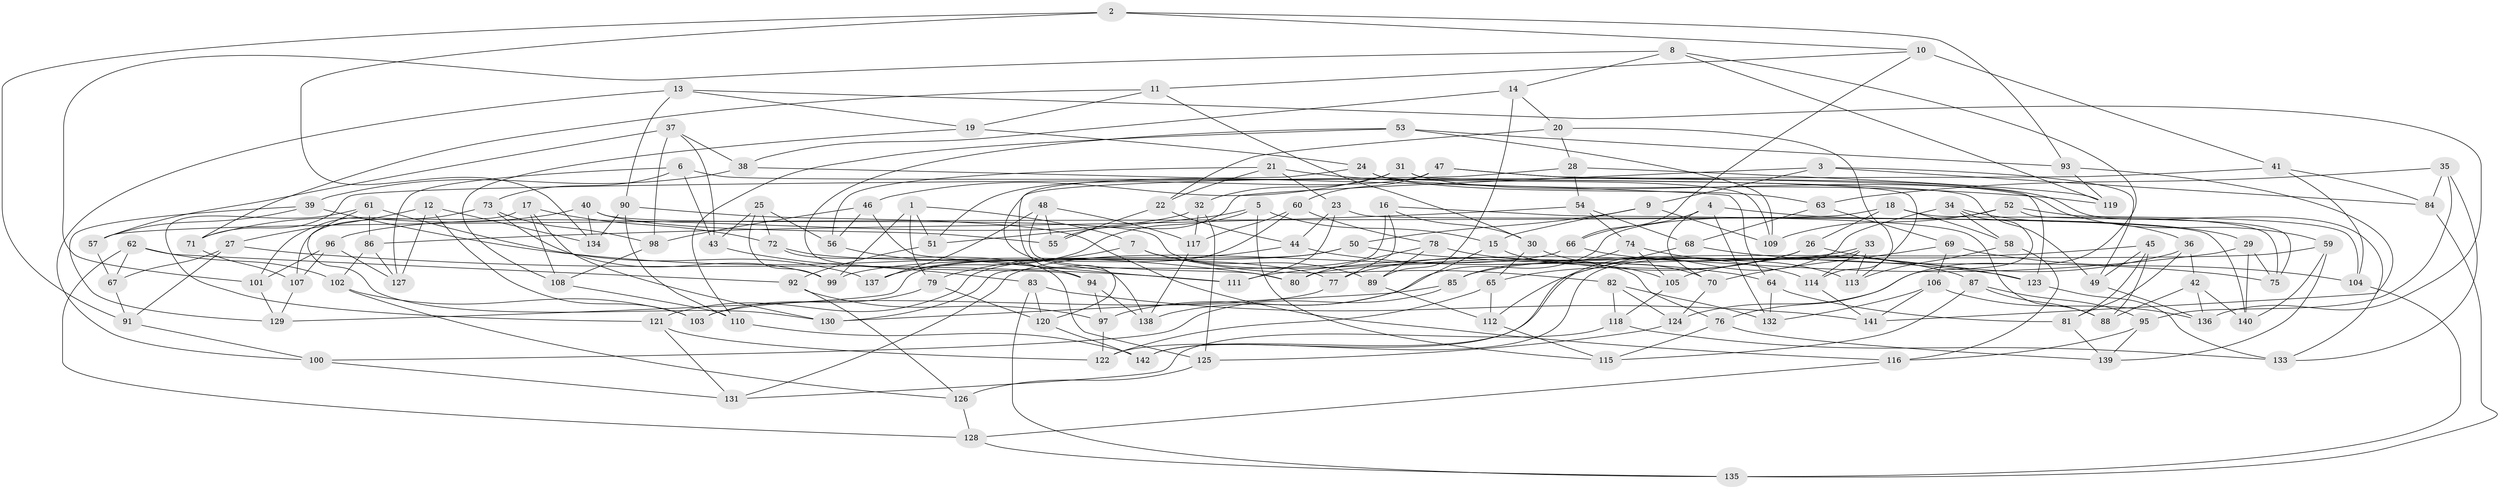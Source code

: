 // Generated by graph-tools (version 1.1) at 2025/56/03/09/25 04:56:12]
// undirected, 142 vertices, 284 edges
graph export_dot {
graph [start="1"]
  node [color=gray90,style=filled];
  1;
  2;
  3;
  4;
  5;
  6;
  7;
  8;
  9;
  10;
  11;
  12;
  13;
  14;
  15;
  16;
  17;
  18;
  19;
  20;
  21;
  22;
  23;
  24;
  25;
  26;
  27;
  28;
  29;
  30;
  31;
  32;
  33;
  34;
  35;
  36;
  37;
  38;
  39;
  40;
  41;
  42;
  43;
  44;
  45;
  46;
  47;
  48;
  49;
  50;
  51;
  52;
  53;
  54;
  55;
  56;
  57;
  58;
  59;
  60;
  61;
  62;
  63;
  64;
  65;
  66;
  67;
  68;
  69;
  70;
  71;
  72;
  73;
  74;
  75;
  76;
  77;
  78;
  79;
  80;
  81;
  82;
  83;
  84;
  85;
  86;
  87;
  88;
  89;
  90;
  91;
  92;
  93;
  94;
  95;
  96;
  97;
  98;
  99;
  100;
  101;
  102;
  103;
  104;
  105;
  106;
  107;
  108;
  109;
  110;
  111;
  112;
  113;
  114;
  115;
  116;
  117;
  118;
  119;
  120;
  121;
  122;
  123;
  124;
  125;
  126;
  127;
  128;
  129;
  130;
  131;
  132;
  133;
  134;
  135;
  136;
  137;
  138;
  139;
  140;
  141;
  142;
  1 -- 7;
  1 -- 51;
  1 -- 99;
  1 -- 79;
  2 -- 93;
  2 -- 134;
  2 -- 91;
  2 -- 10;
  3 -- 55;
  3 -- 9;
  3 -- 49;
  3 -- 84;
  4 -- 66;
  4 -- 29;
  4 -- 70;
  4 -- 132;
  5 -- 15;
  5 -- 115;
  5 -- 51;
  5 -- 137;
  6 -- 49;
  6 -- 73;
  6 -- 43;
  6 -- 127;
  7 -- 82;
  7 -- 89;
  7 -- 137;
  8 -- 124;
  8 -- 101;
  8 -- 119;
  8 -- 14;
  9 -- 50;
  9 -- 15;
  9 -- 109;
  10 -- 41;
  10 -- 11;
  10 -- 66;
  11 -- 30;
  11 -- 71;
  11 -- 19;
  12 -- 103;
  12 -- 134;
  12 -- 127;
  12 -- 27;
  13 -- 100;
  13 -- 90;
  13 -- 19;
  13 -- 136;
  14 -- 89;
  14 -- 20;
  14 -- 38;
  15 -- 105;
  15 -- 138;
  16 -- 88;
  16 -- 77;
  16 -- 30;
  16 -- 130;
  17 -- 108;
  17 -- 107;
  17 -- 130;
  17 -- 72;
  18 -- 58;
  18 -- 26;
  18 -- 57;
  18 -- 75;
  19 -- 24;
  19 -- 108;
  20 -- 28;
  20 -- 114;
  20 -- 22;
  21 -- 119;
  21 -- 23;
  21 -- 56;
  21 -- 22;
  22 -- 55;
  22 -- 44;
  23 -- 140;
  23 -- 44;
  23 -- 111;
  24 -- 109;
  24 -- 138;
  24 -- 63;
  25 -- 99;
  25 -- 43;
  25 -- 56;
  25 -- 72;
  26 -- 123;
  26 -- 77;
  26 -- 65;
  27 -- 91;
  27 -- 111;
  27 -- 67;
  28 -- 54;
  28 -- 119;
  28 -- 120;
  29 -- 140;
  29 -- 111;
  29 -- 75;
  30 -- 65;
  30 -- 70;
  31 -- 113;
  31 -- 59;
  31 -- 32;
  31 -- 46;
  32 -- 125;
  32 -- 117;
  32 -- 96;
  33 -- 114;
  33 -- 142;
  33 -- 112;
  33 -- 113;
  34 -- 122;
  34 -- 36;
  34 -- 76;
  34 -- 58;
  35 -- 63;
  35 -- 84;
  35 -- 133;
  35 -- 95;
  36 -- 81;
  36 -- 42;
  36 -- 105;
  37 -- 43;
  37 -- 98;
  37 -- 38;
  37 -- 57;
  38 -- 39;
  38 -- 64;
  39 -- 129;
  39 -- 80;
  39 -- 57;
  40 -- 55;
  40 -- 76;
  40 -- 134;
  40 -- 71;
  41 -- 104;
  41 -- 71;
  41 -- 84;
  42 -- 88;
  42 -- 140;
  42 -- 136;
  43 -- 83;
  44 -- 79;
  44 -- 64;
  45 -- 85;
  45 -- 88;
  45 -- 49;
  45 -- 81;
  46 -- 56;
  46 -- 111;
  46 -- 98;
  47 -- 123;
  47 -- 60;
  47 -- 51;
  47 -- 133;
  48 -- 117;
  48 -- 55;
  48 -- 80;
  48 -- 137;
  49 -- 136;
  50 -- 121;
  50 -- 123;
  50 -- 99;
  51 -- 92;
  52 -- 97;
  52 -- 109;
  52 -- 104;
  52 -- 75;
  53 -- 93;
  53 -- 109;
  53 -- 94;
  53 -- 110;
  54 -- 74;
  54 -- 86;
  54 -- 68;
  56 -- 94;
  57 -- 67;
  58 -- 113;
  58 -- 116;
  59 -- 140;
  59 -- 139;
  59 -- 80;
  60 -- 117;
  60 -- 129;
  60 -- 78;
  61 -- 137;
  61 -- 86;
  61 -- 121;
  61 -- 130;
  62 -- 128;
  62 -- 102;
  62 -- 67;
  62 -- 92;
  63 -- 69;
  63 -- 68;
  64 -- 81;
  64 -- 132;
  65 -- 112;
  65 -- 122;
  66 -- 131;
  66 -- 87;
  67 -- 91;
  68 -- 142;
  68 -- 75;
  69 -- 106;
  69 -- 70;
  69 -- 104;
  70 -- 124;
  71 -- 107;
  72 -- 125;
  72 -- 77;
  73 -- 101;
  73 -- 99;
  73 -- 98;
  74 -- 113;
  74 -- 85;
  74 -- 105;
  76 -- 115;
  76 -- 139;
  77 -- 103;
  78 -- 80;
  78 -- 89;
  78 -- 114;
  79 -- 103;
  79 -- 120;
  81 -- 139;
  82 -- 118;
  82 -- 132;
  82 -- 124;
  83 -- 135;
  83 -- 120;
  83 -- 141;
  84 -- 135;
  85 -- 100;
  85 -- 130;
  86 -- 102;
  86 -- 127;
  87 -- 115;
  87 -- 88;
  87 -- 95;
  89 -- 112;
  90 -- 134;
  90 -- 110;
  90 -- 116;
  91 -- 100;
  92 -- 97;
  92 -- 126;
  93 -- 119;
  93 -- 141;
  94 -- 138;
  94 -- 97;
  95 -- 116;
  95 -- 139;
  96 -- 107;
  96 -- 101;
  96 -- 127;
  97 -- 122;
  98 -- 108;
  100 -- 131;
  101 -- 129;
  102 -- 126;
  102 -- 103;
  104 -- 135;
  105 -- 118;
  106 -- 132;
  106 -- 136;
  106 -- 141;
  107 -- 129;
  108 -- 110;
  110 -- 142;
  112 -- 115;
  114 -- 141;
  116 -- 128;
  117 -- 138;
  118 -- 131;
  118 -- 133;
  120 -- 142;
  121 -- 122;
  121 -- 131;
  123 -- 133;
  124 -- 125;
  125 -- 126;
  126 -- 128;
  128 -- 135;
}
